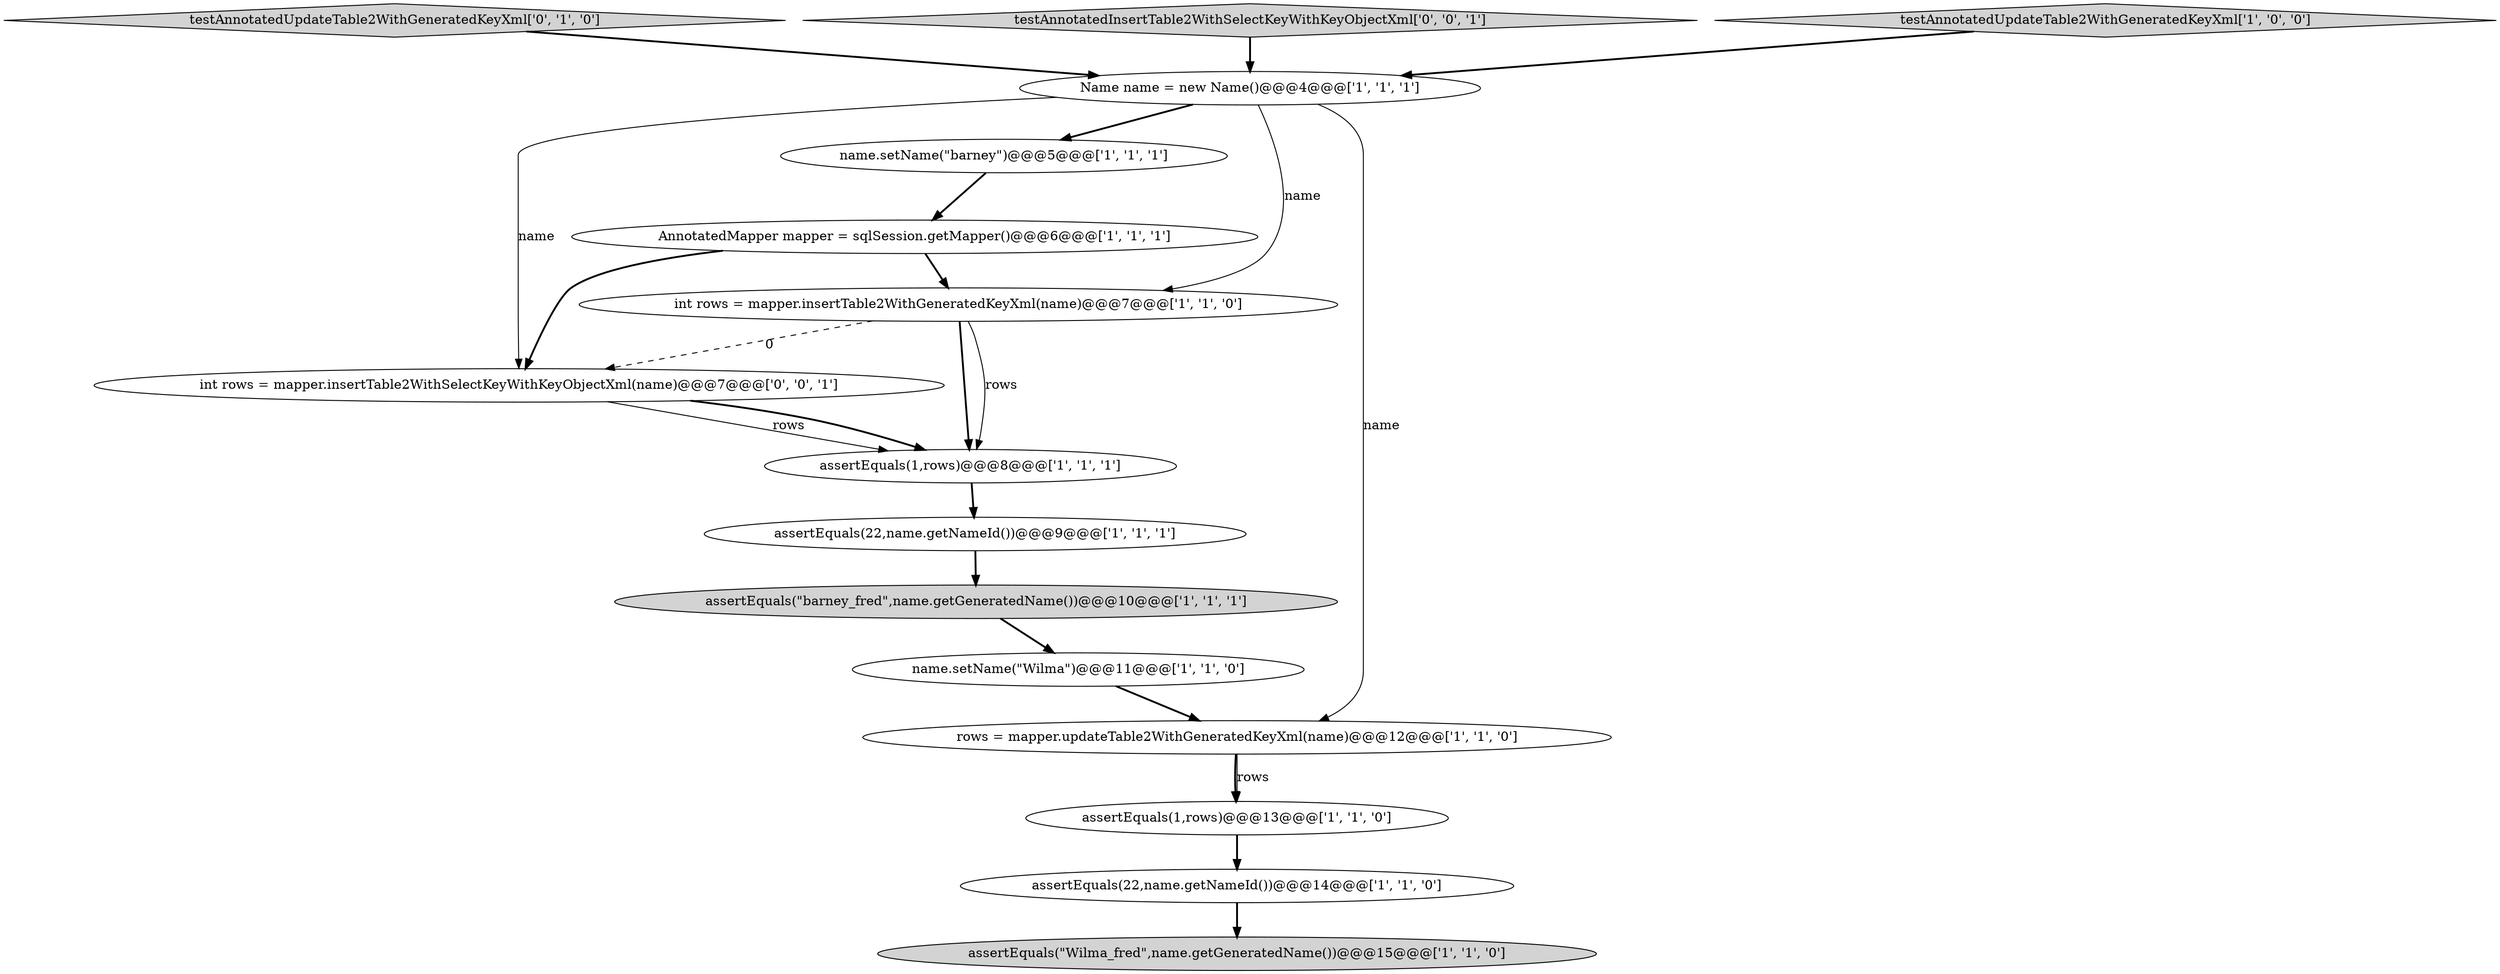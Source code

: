 digraph {
0 [style = filled, label = "assertEquals(\"barney_fred\",name.getGeneratedName())@@@10@@@['1', '1', '1']", fillcolor = lightgray, shape = ellipse image = "AAA0AAABBB1BBB"];
10 [style = filled, label = "name.setName(\"Wilma\")@@@11@@@['1', '1', '0']", fillcolor = white, shape = ellipse image = "AAA0AAABBB1BBB"];
1 [style = filled, label = "assertEquals(\"Wilma_fred\",name.getGeneratedName())@@@15@@@['1', '1', '0']", fillcolor = lightgray, shape = ellipse image = "AAA0AAABBB1BBB"];
13 [style = filled, label = "testAnnotatedUpdateTable2WithGeneratedKeyXml['0', '1', '0']", fillcolor = lightgray, shape = diamond image = "AAA0AAABBB2BBB"];
4 [style = filled, label = "rows = mapper.updateTable2WithGeneratedKeyXml(name)@@@12@@@['1', '1', '0']", fillcolor = white, shape = ellipse image = "AAA0AAABBB1BBB"];
6 [style = filled, label = "assertEquals(1,rows)@@@13@@@['1', '1', '0']", fillcolor = white, shape = ellipse image = "AAA0AAABBB1BBB"];
14 [style = filled, label = "testAnnotatedInsertTable2WithSelectKeyWithKeyObjectXml['0', '0', '1']", fillcolor = lightgray, shape = diamond image = "AAA0AAABBB3BBB"];
2 [style = filled, label = "name.setName(\"barney\")@@@5@@@['1', '1', '1']", fillcolor = white, shape = ellipse image = "AAA0AAABBB1BBB"];
7 [style = filled, label = "assertEquals(22,name.getNameId())@@@14@@@['1', '1', '0']", fillcolor = white, shape = ellipse image = "AAA0AAABBB1BBB"];
8 [style = filled, label = "AnnotatedMapper mapper = sqlSession.getMapper()@@@6@@@['1', '1', '1']", fillcolor = white, shape = ellipse image = "AAA0AAABBB1BBB"];
11 [style = filled, label = "Name name = new Name()@@@4@@@['1', '1', '1']", fillcolor = white, shape = ellipse image = "AAA0AAABBB1BBB"];
9 [style = filled, label = "testAnnotatedUpdateTable2WithGeneratedKeyXml['1', '0', '0']", fillcolor = lightgray, shape = diamond image = "AAA0AAABBB1BBB"];
15 [style = filled, label = "int rows = mapper.insertTable2WithSelectKeyWithKeyObjectXml(name)@@@7@@@['0', '0', '1']", fillcolor = white, shape = ellipse image = "AAA0AAABBB3BBB"];
12 [style = filled, label = "int rows = mapper.insertTable2WithGeneratedKeyXml(name)@@@7@@@['1', '1', '0']", fillcolor = white, shape = ellipse image = "AAA0AAABBB1BBB"];
3 [style = filled, label = "assertEquals(22,name.getNameId())@@@9@@@['1', '1', '1']", fillcolor = white, shape = ellipse image = "AAA0AAABBB1BBB"];
5 [style = filled, label = "assertEquals(1,rows)@@@8@@@['1', '1', '1']", fillcolor = white, shape = ellipse image = "AAA0AAABBB1BBB"];
11->4 [style = solid, label="name"];
5->3 [style = bold, label=""];
11->15 [style = solid, label="name"];
7->1 [style = bold, label=""];
8->15 [style = bold, label=""];
12->5 [style = bold, label=""];
9->11 [style = bold, label=""];
11->12 [style = solid, label="name"];
4->6 [style = bold, label=""];
4->6 [style = solid, label="rows"];
13->11 [style = bold, label=""];
11->2 [style = bold, label=""];
15->5 [style = solid, label="rows"];
15->5 [style = bold, label=""];
3->0 [style = bold, label=""];
0->10 [style = bold, label=""];
10->4 [style = bold, label=""];
12->15 [style = dashed, label="0"];
6->7 [style = bold, label=""];
14->11 [style = bold, label=""];
8->12 [style = bold, label=""];
12->5 [style = solid, label="rows"];
2->8 [style = bold, label=""];
}
